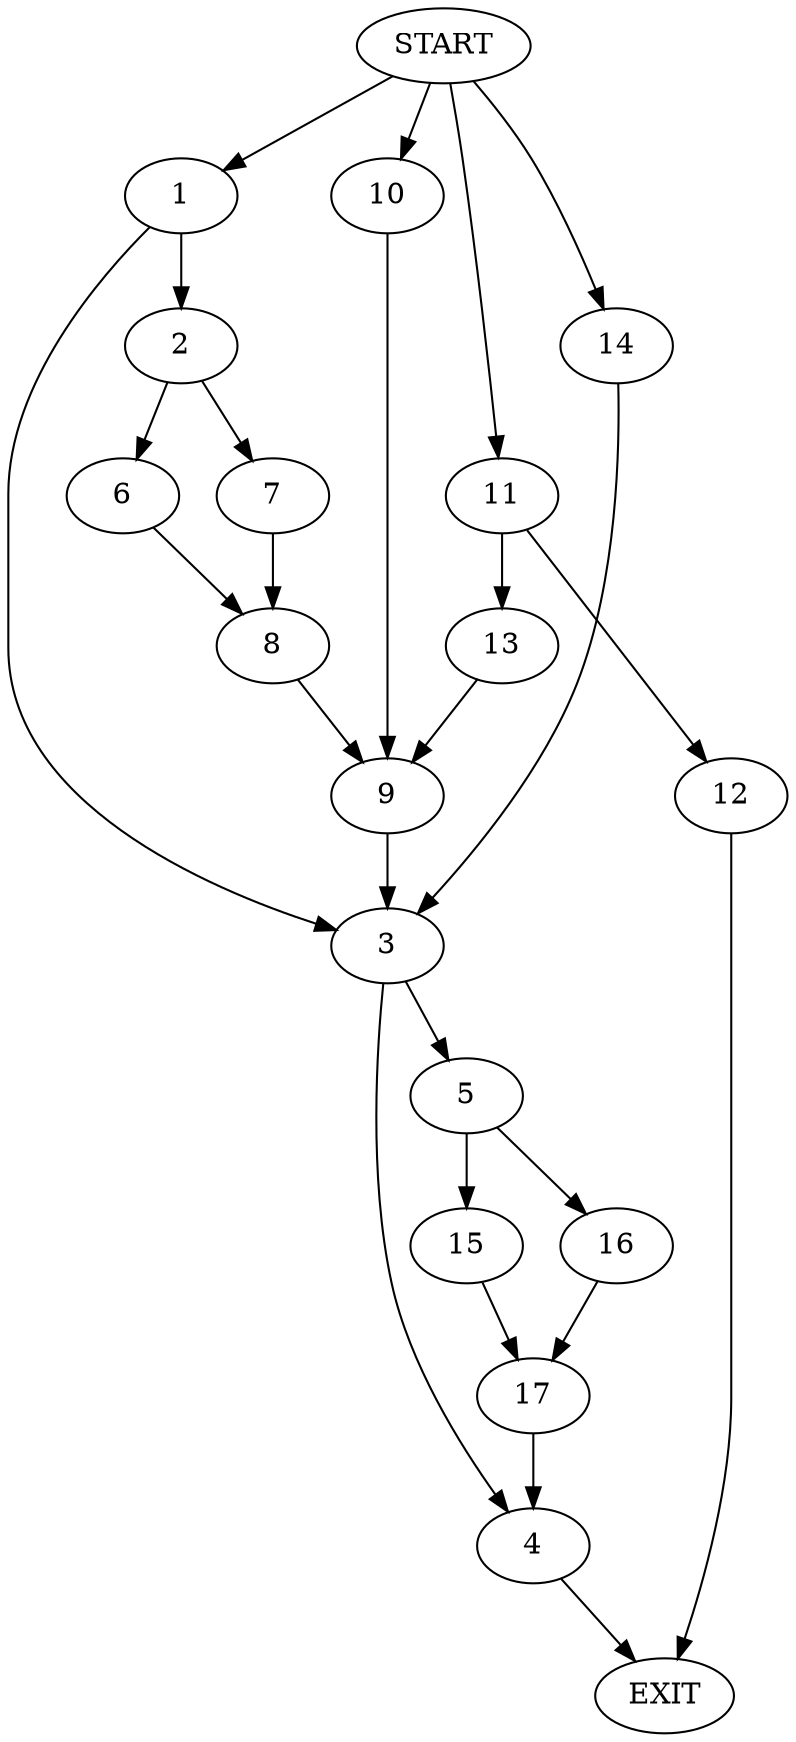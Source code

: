 digraph {
0 [label="START"]
18 [label="EXIT"]
0 -> 1
1 -> 2
1 -> 3
3 -> 4
3 -> 5
2 -> 6
2 -> 7
6 -> 8
7 -> 8
8 -> 9
9 -> 3
0 -> 10
10 -> 9
0 -> 11
11 -> 12
11 -> 13
13 -> 9
12 -> 18
0 -> 14
14 -> 3
5 -> 15
5 -> 16
4 -> 18
15 -> 17
16 -> 17
17 -> 4
}
